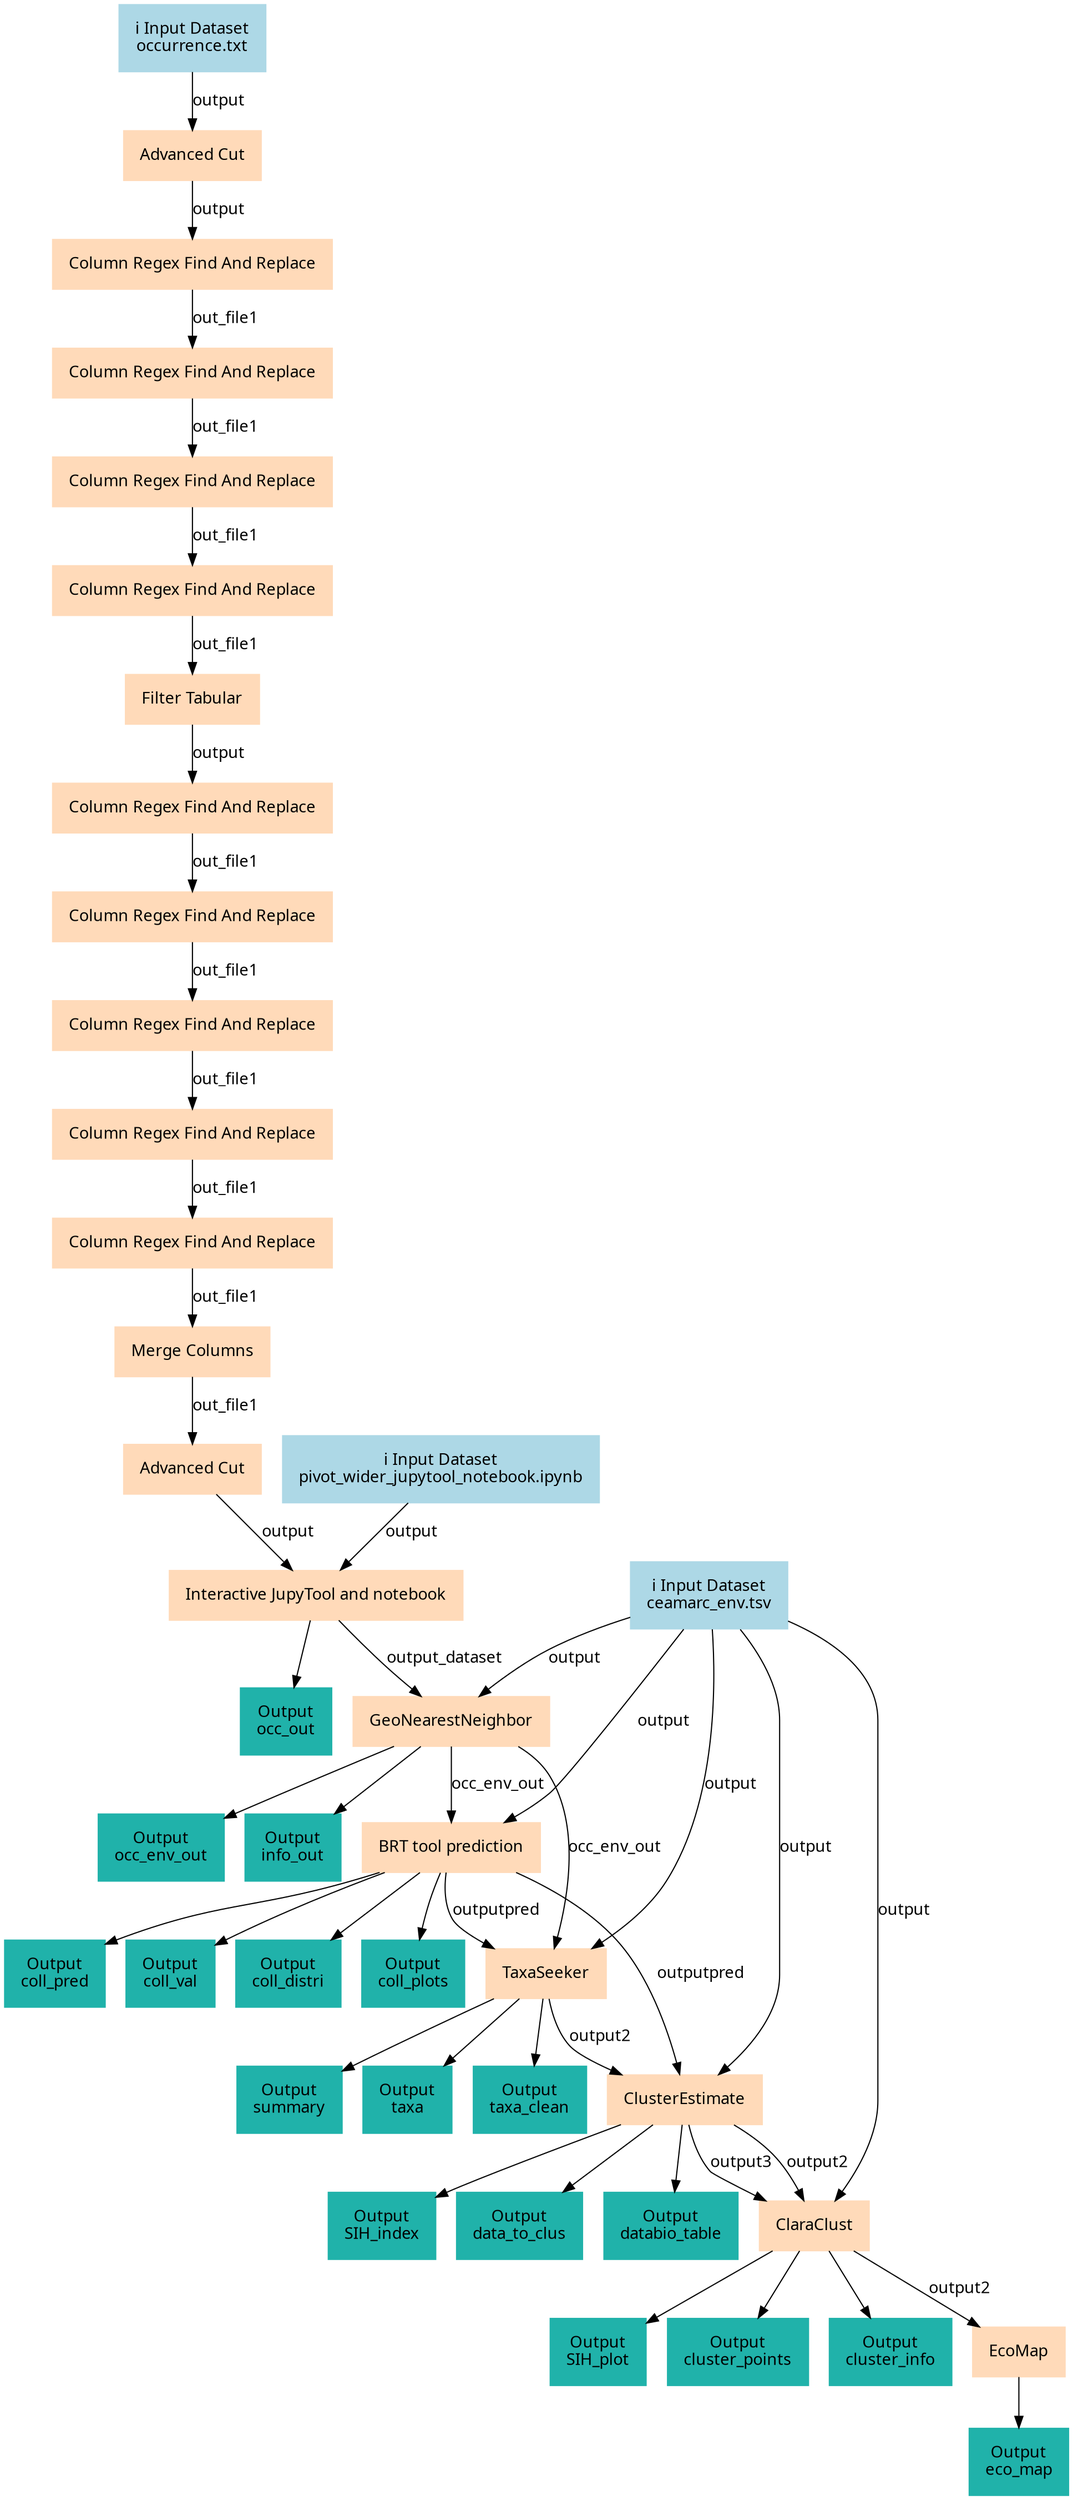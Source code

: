 digraph main {
  node [fontname="Atkinson Hyperlegible", shape=box, color=white,style=filled,color=peachpuff,margin="0.2,0.2"];
  edge [fontname="Atkinson Hyperlegible"];
  0[color=lightblue,label="ℹ️ Input Dataset\noccurrence.txt"]
  1[color=lightblue,label="ℹ️ Input Dataset\npivot_wider_jupytool_notebook.ipynb"]
  2[color=lightblue,label="ℹ️ Input Dataset\nceamarc_env.tsv"]
  3[label="Advanced Cut"]
  0 -> 3 [label="output"]
  4[label="Column Regex Find And Replace"]
  3 -> 4 [label="output"]
  5[label="Column Regex Find And Replace"]
  4 -> 5 [label="out_file1"]
  6[label="Column Regex Find And Replace"]
  5 -> 6 [label="out_file1"]
  7[label="Column Regex Find And Replace"]
  6 -> 7 [label="out_file1"]
  8[label="Filter Tabular"]
  7 -> 8 [label="out_file1"]
  9[label="Column Regex Find And Replace"]
  8 -> 9 [label="output"]
  10[label="Column Regex Find And Replace"]
  9 -> 10 [label="out_file1"]
  11[label="Column Regex Find And Replace"]
  10 -> 11 [label="out_file1"]
  12[label="Column Regex Find And Replace"]
  11 -> 12 [label="out_file1"]
  13[label="Column Regex Find And Replace"]
  12 -> 13 [label="out_file1"]
  14[label="Merge Columns"]
  13 -> 14 [label="out_file1"]
  15[label="Advanced Cut"]
  14 -> 15 [label="out_file1"]
  16[label="Interactive JupyTool and notebook"]
  1 -> 16 [label="output"]
  15 -> 16 [label="output"]
  k30712fe3a4cb4d11ab2cd840f47b8e56[color=lightseagreen,label="Output\nocc_out"]
  16 -> k30712fe3a4cb4d11ab2cd840f47b8e56
  17[label="GeoNearestNeighbor"]
  2 -> 17 [label="output"]
  16 -> 17 [label="output_dataset"]
  kffc4494dcde44d26918c7878acc28393[color=lightseagreen,label="Output\nocc_env_out"]
  17 -> kffc4494dcde44d26918c7878acc28393
  k9d93fca94ceb4e0d948df17b396fcb63[color=lightseagreen,label="Output\ninfo_out"]
  17 -> k9d93fca94ceb4e0d948df17b396fcb63
  18[label="BRT tool prediction"]
  2 -> 18 [label="output"]
  17 -> 18 [label="occ_env_out"]
  k3cd4ae31dd09490aafbe13d27c9b9c9f[color=lightseagreen,label="Output\ncoll_pred"]
  18 -> k3cd4ae31dd09490aafbe13d27c9b9c9f
  k6045e7bf7ebb4d3eb7eb892c90692162[color=lightseagreen,label="Output\ncoll_val"]
  18 -> k6045e7bf7ebb4d3eb7eb892c90692162
  kdb3aa39708ee4a97a1607668f7f59ee7[color=lightseagreen,label="Output\ncoll_distri"]
  18 -> kdb3aa39708ee4a97a1607668f7f59ee7
  k6508e8cb6b0f457d97286cb564c5cc39[color=lightseagreen,label="Output\ncoll_plots"]
  18 -> k6508e8cb6b0f457d97286cb564c5cc39
  19[label="TaxaSeeker"]
  2 -> 19 [label="output"]
  17 -> 19 [label="occ_env_out"]
  18 -> 19 [label="outputpred"]
  k99ec2f8fd84e43f19552f12bb887bd64[color=lightseagreen,label="Output\nsummary"]
  19 -> k99ec2f8fd84e43f19552f12bb887bd64
  kaa3279556fa74a359b8fed788db26e27[color=lightseagreen,label="Output\ntaxa"]
  19 -> kaa3279556fa74a359b8fed788db26e27
  k6fc39f0c3c054fd38a226a8541e1ad06[color=lightseagreen,label="Output\ntaxa_clean"]
  19 -> k6fc39f0c3c054fd38a226a8541e1ad06
  20[label="ClusterEstimate"]
  2 -> 20 [label="output"]
  18 -> 20 [label="outputpred"]
  19 -> 20 [label="output2"]
  kc1b9bc8df97742c391b6b03f53235f06[color=lightseagreen,label="Output\nSIH_index"]
  20 -> kc1b9bc8df97742c391b6b03f53235f06
  k68d5adae22ab41e8b358598f41c628a9[color=lightseagreen,label="Output\ndata_to_clus"]
  20 -> k68d5adae22ab41e8b358598f41c628a9
  kba95e2beb10c4649a068d192cc84f6ec[color=lightseagreen,label="Output\ndatabio_table"]
  20 -> kba95e2beb10c4649a068d192cc84f6ec
  21[label="ClaraClust"]
  2 -> 21 [label="output"]
  20 -> 21 [label="output3"]
  20 -> 21 [label="output2"]
  k402642afc9f649df8a9b3d854f5620b1[color=lightseagreen,label="Output\nSIH_plot"]
  21 -> k402642afc9f649df8a9b3d854f5620b1
  kcd6e7f9da3194bf7a887b3d2fe4c6a36[color=lightseagreen,label="Output\ncluster_points"]
  21 -> kcd6e7f9da3194bf7a887b3d2fe4c6a36
  k71683a057c2a451d89989a998785f56c[color=lightseagreen,label="Output\ncluster_info"]
  21 -> k71683a057c2a451d89989a998785f56c
  22[label="EcoMap"]
  21 -> 22 [label="output2"]
  k6580f7bb4f8e47659990e288f78dcc25[color=lightseagreen,label="Output\neco_map"]
  22 -> k6580f7bb4f8e47659990e288f78dcc25
}